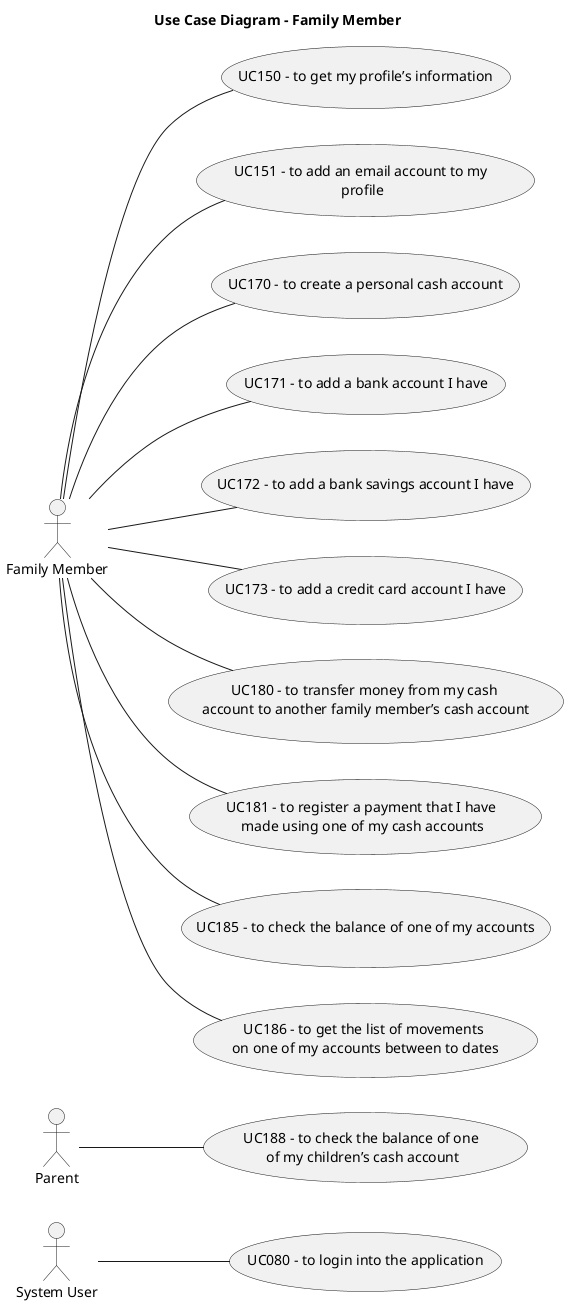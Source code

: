 @startuml

left to right direction

title Use Case Diagram - Family Member

actor "System User" as su
actor "Parent" as parent
actor "Family Member" as fm

usecase "UC080 - to login into the application" as uc080
usecase "UC150 - to get my profile’s information" as uc150
usecase "UC151 - to add an email account to my \nprofile" as uc151
usecase "UC170 - to create a personal cash account" as uc170
usecase "UC171 - to add a bank account I have" as uc171
usecase "UC172 - to add a bank savings account I have" as uc172
usecase "UC173 - to add a credit card account I have" as uc173
usecase "UC180 - to transfer money from my cash \naccount to another family member’s cash account" as uc180
usecase "UC181 - to register a payment that I have \nmade using one of my cash accounts" as uc181
usecase "UC185 - to check the balance of one of my accounts" as uc185
usecase "UC186 - to get the list of movements \non one of my accounts between to dates" as uc186
usecase "UC188 - to check the balance of one \nof my children’s cash account" as uc188

su -- uc080
fm -- uc150
fm -- uc151
fm -- uc170
fm -- uc171
fm -- uc172
fm -- uc173
fm -- uc180
fm -- uc181
fm -- uc185
fm -- uc186
parent -- uc188


@enduml